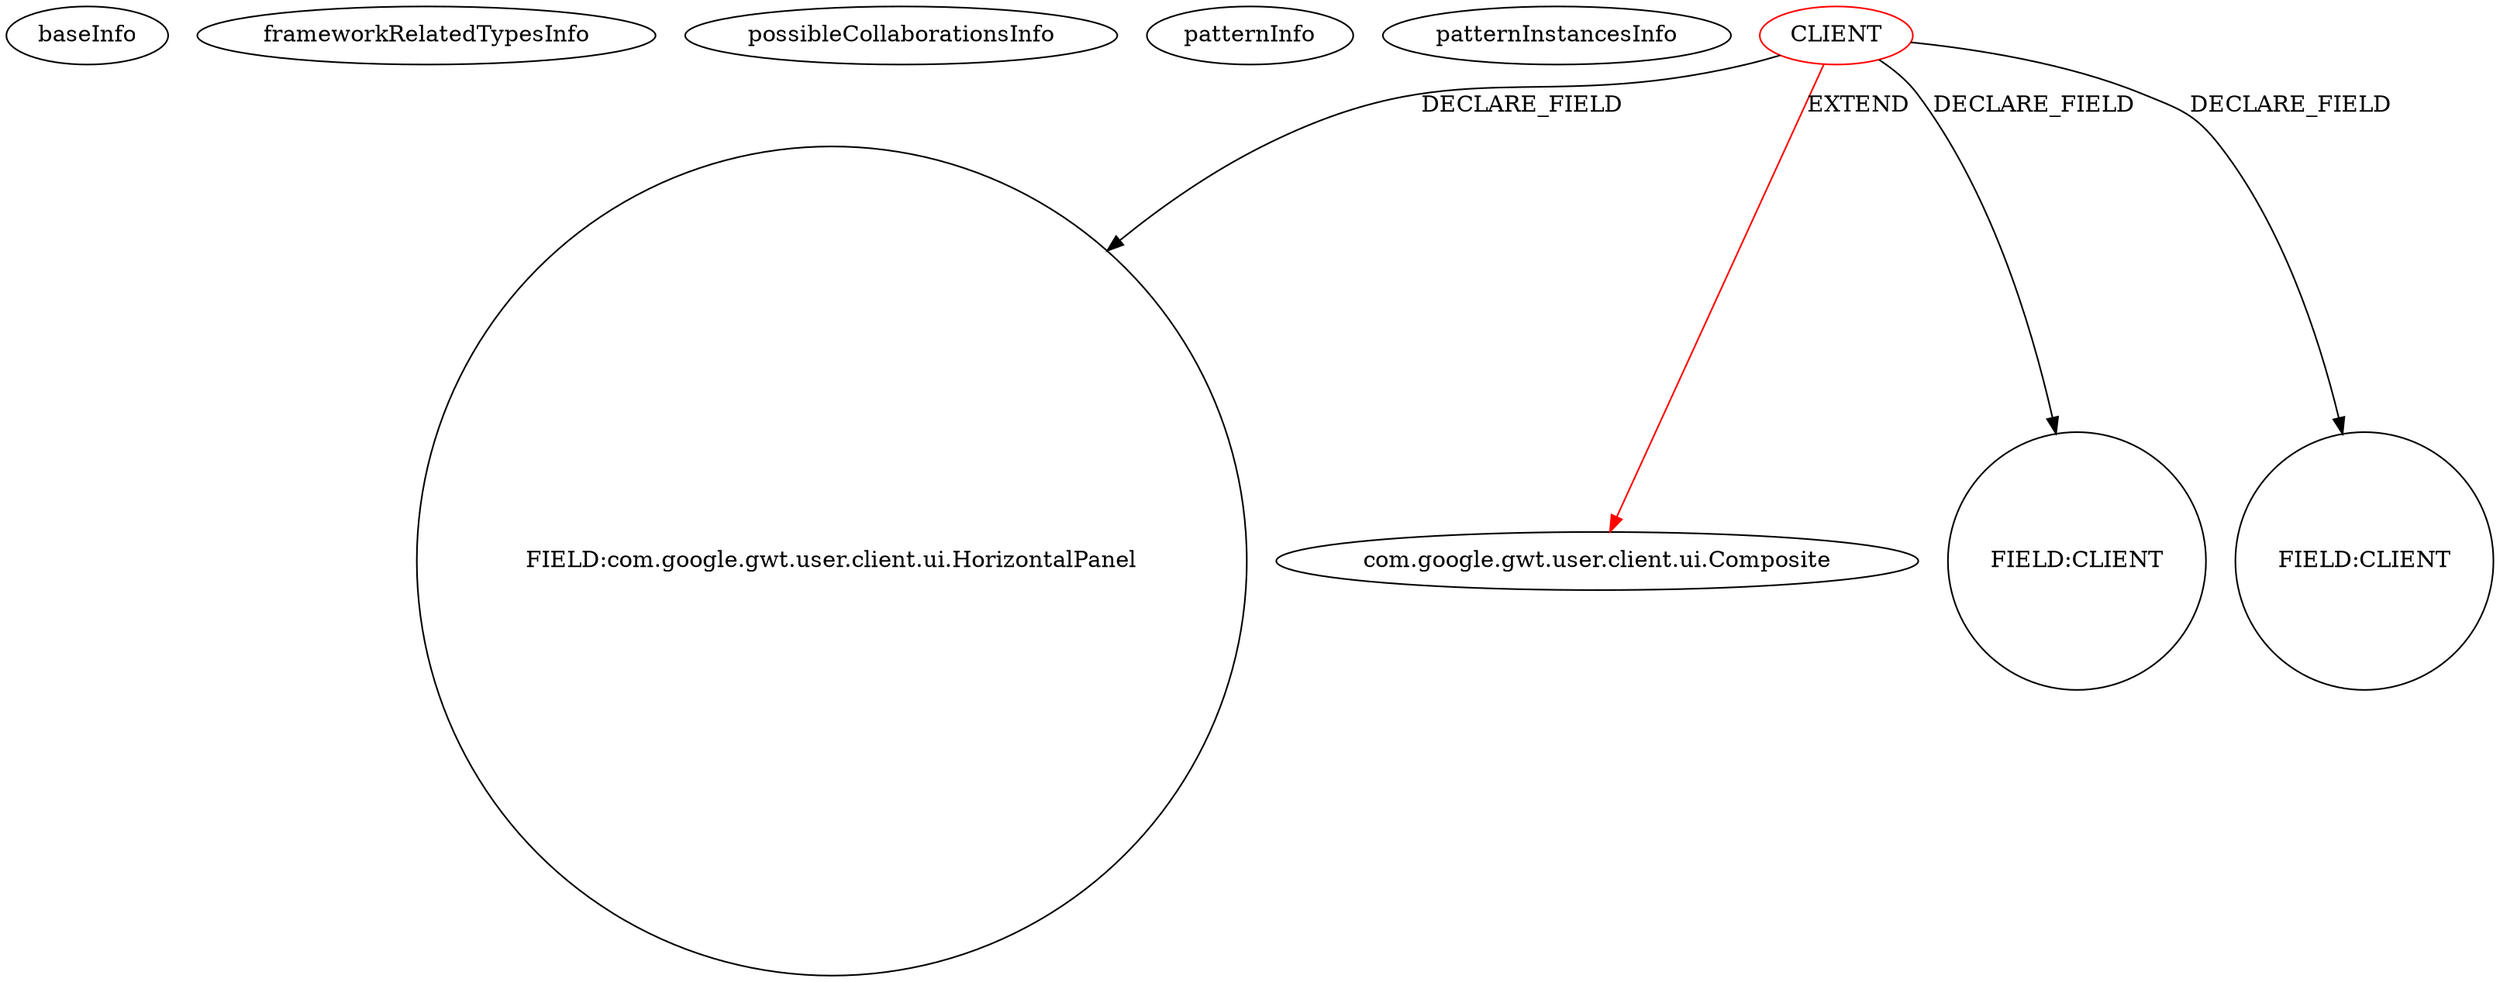 digraph {
baseInfo[graphId=435,category="pattern",isAnonymous=false,possibleRelation=false]
frameworkRelatedTypesInfo[0="com.google.gwt.user.client.ui.Composite"]
possibleCollaborationsInfo[]
patternInfo[frequency=3.0,patternRootClient=0]
patternInstancesInfo[0="Tok-Ziraja222~/Tok-Ziraja222/Ziraja222-master/src/ziraja/client/view/QuestionView.java~QuestionView~425",1="hmiguellima-ugat~/hmiguellima-ugat/ugat-master/src/org/ucp/gwt/widgets/MVCTable.java~MVCTable~3009",2="hmiguellima-ugat~/hmiguellima-ugat/ugat-master/src/org/ucp/gwt/widgets/EditableCombo.java~EditableCombo~3034"]
31[label="FIELD:com.google.gwt.user.client.ui.HorizontalPanel",vertexType="FIELD_DECLARATION",isFrameworkType=false,shape=circle]
0[label="CLIENT",vertexType="ROOT_CLIENT_CLASS_DECLARATION",isFrameworkType=false,color=red]
1[label="com.google.gwt.user.client.ui.Composite",vertexType="FRAMEWORK_CLASS_TYPE",isFrameworkType=false]
33[label="FIELD:CLIENT",vertexType="FIELD_DECLARATION",isFrameworkType=false,shape=circle]
23[label="FIELD:CLIENT",vertexType="FIELD_DECLARATION",isFrameworkType=false,shape=circle]
0->23[label="DECLARE_FIELD"]
0->1[label="EXTEND",color=red]
0->33[label="DECLARE_FIELD"]
0->31[label="DECLARE_FIELD"]
}
